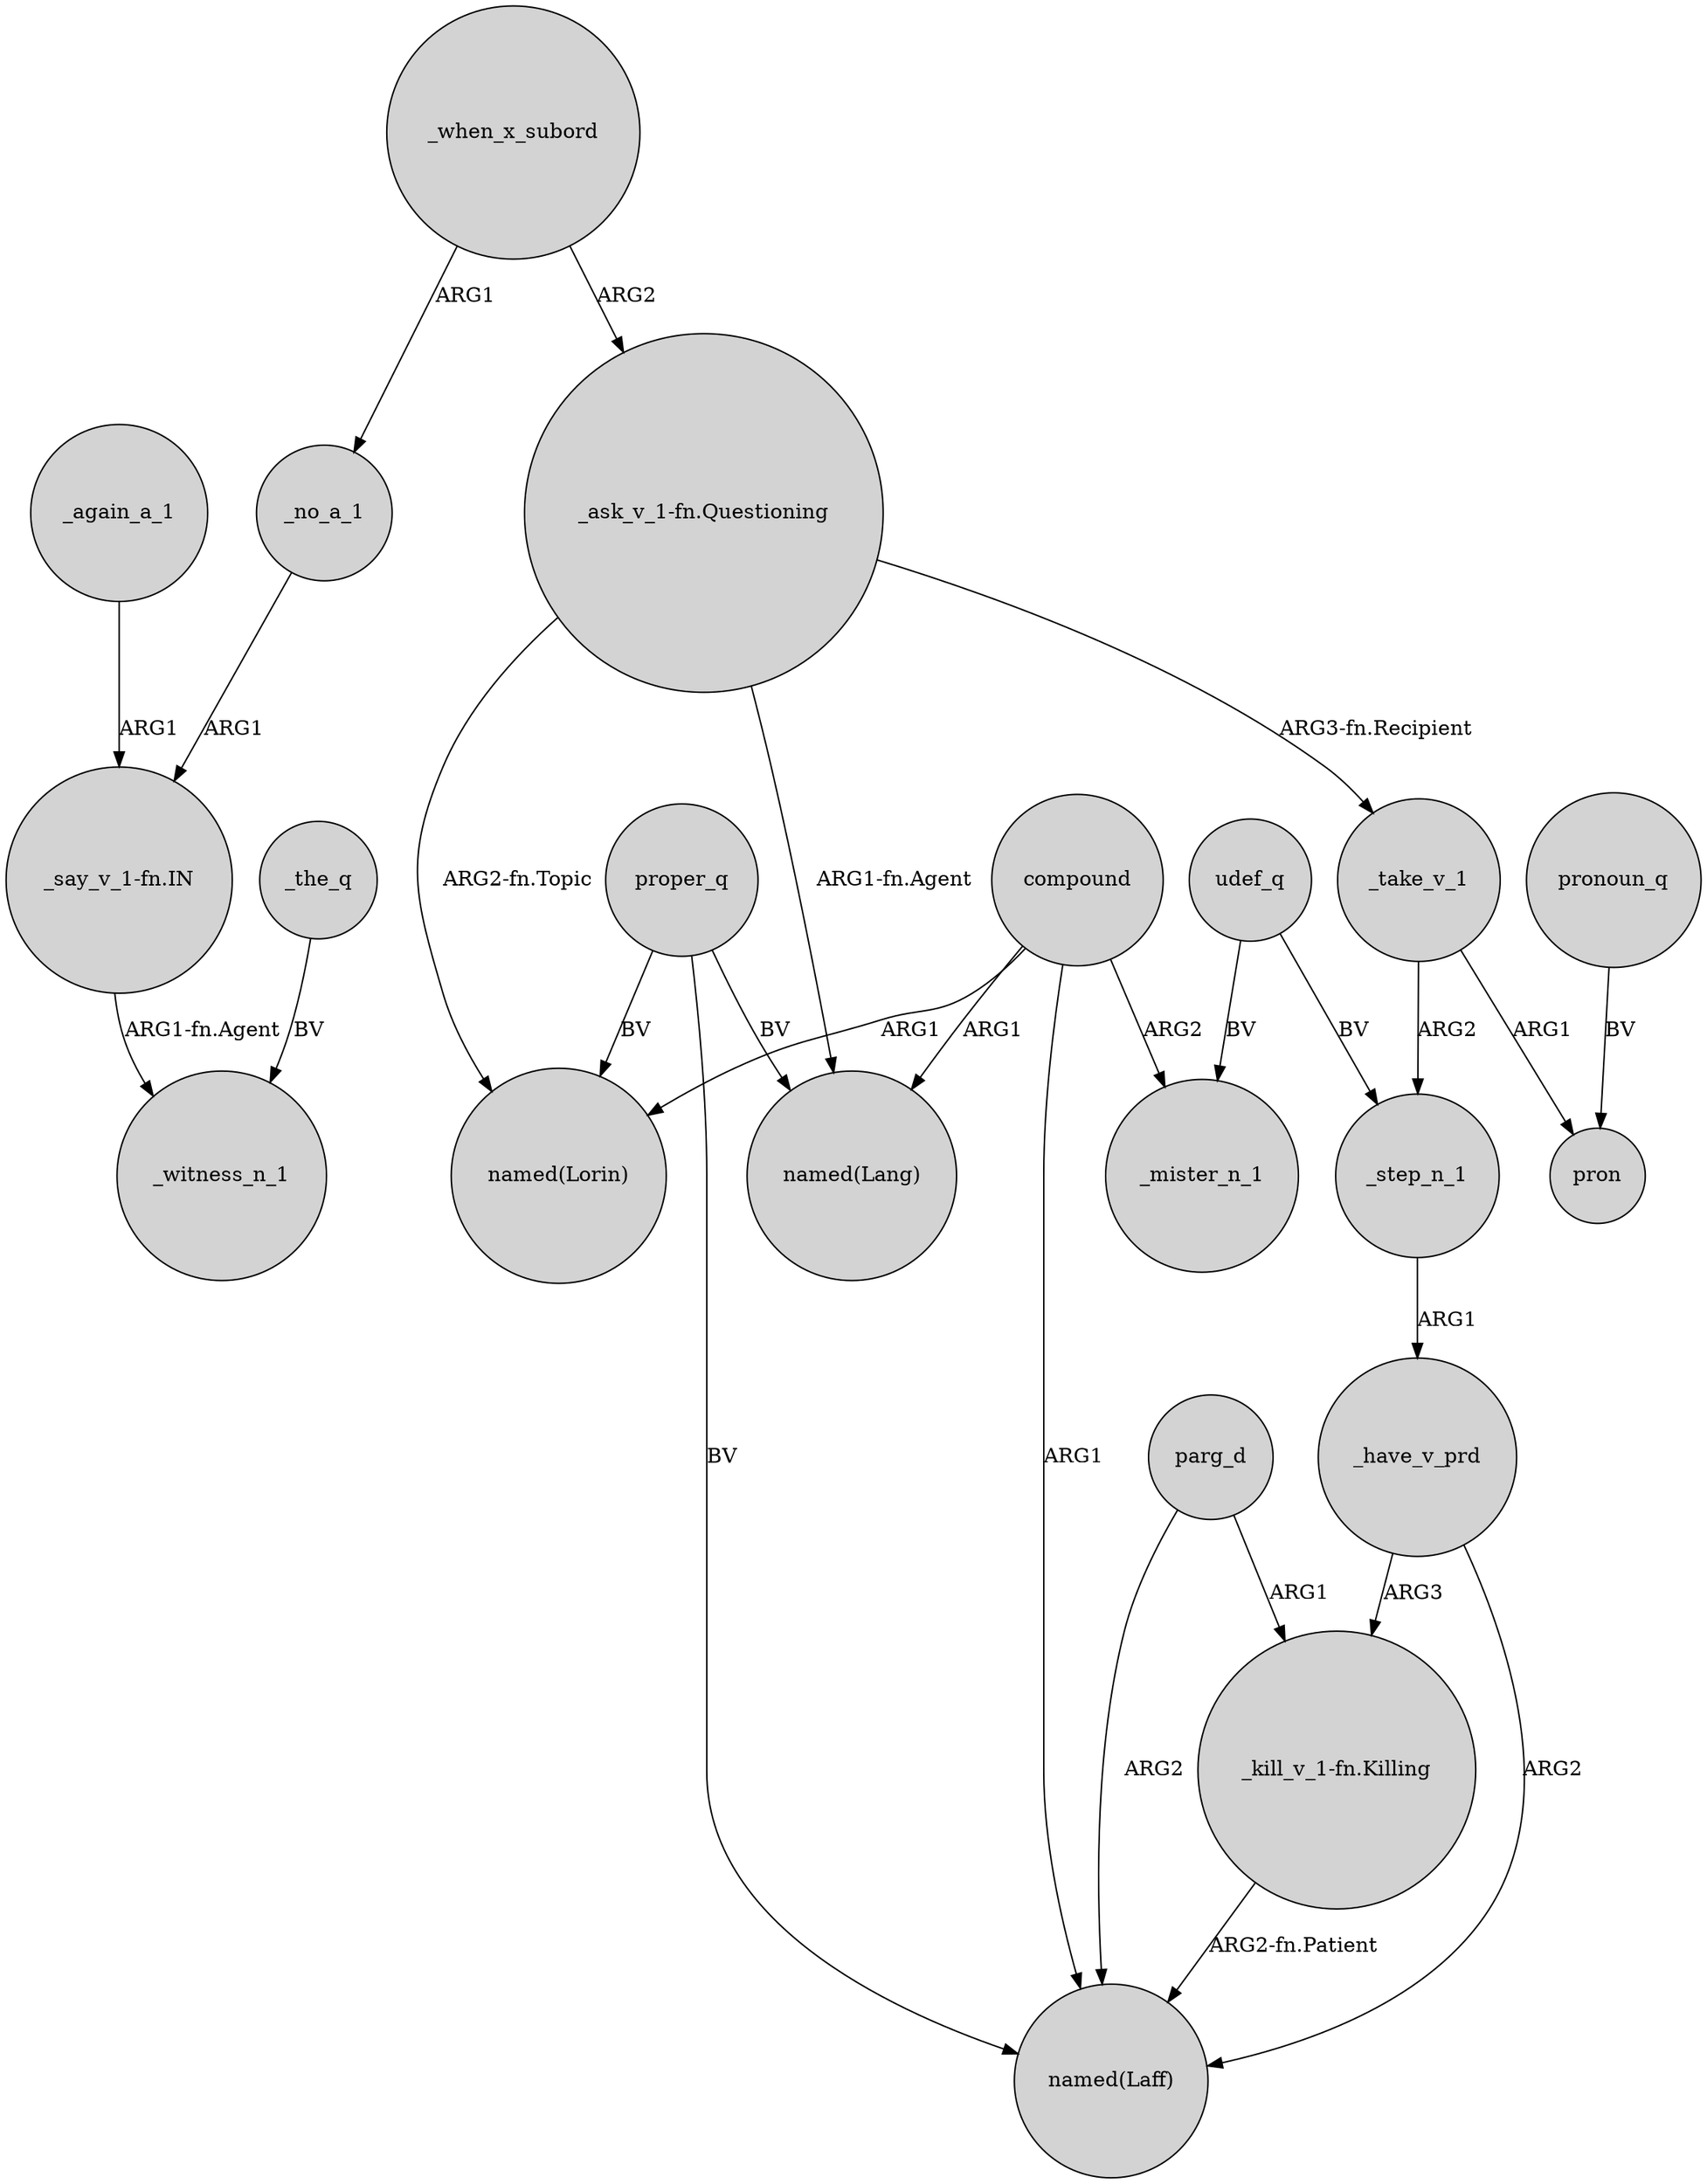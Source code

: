 digraph {
	node [shape=circle style=filled]
	"_say_v_1-fn.IN" -> _witness_n_1 [label="ARG1-fn.Agent"]
	proper_q -> "named(Lang)" [label=BV]
	compound -> "named(Lang)" [label=ARG1]
	proper_q -> "named(Laff)" [label=BV]
	parg_d -> "_kill_v_1-fn.Killing" [label=ARG1]
	_the_q -> _witness_n_1 [label=BV]
	_have_v_prd -> "named(Laff)" [label=ARG2]
	compound -> _mister_n_1 [label=ARG2]
	udef_q -> _mister_n_1 [label=BV]
	_when_x_subord -> "_ask_v_1-fn.Questioning" [label=ARG2]
	"_ask_v_1-fn.Questioning" -> _take_v_1 [label="ARG3-fn.Recipient"]
	_take_v_1 -> pron [label=ARG1]
	udef_q -> _step_n_1 [label=BV]
	_no_a_1 -> "_say_v_1-fn.IN" [label=ARG1]
	pronoun_q -> pron [label=BV]
	proper_q -> "named(Lorin)" [label=BV]
	compound -> "named(Lorin)" [label=ARG1]
	_again_a_1 -> "_say_v_1-fn.IN" [label=ARG1]
	_have_v_prd -> "_kill_v_1-fn.Killing" [label=ARG3]
	"_ask_v_1-fn.Questioning" -> "named(Lang)" [label="ARG1-fn.Agent"]
	_step_n_1 -> _have_v_prd [label=ARG1]
	_take_v_1 -> _step_n_1 [label=ARG2]
	_when_x_subord -> _no_a_1 [label=ARG1]
	"_kill_v_1-fn.Killing" -> "named(Laff)" [label="ARG2-fn.Patient"]
	compound -> "named(Laff)" [label=ARG1]
	parg_d -> "named(Laff)" [label=ARG2]
	"_ask_v_1-fn.Questioning" -> "named(Lorin)" [label="ARG2-fn.Topic"]
}

